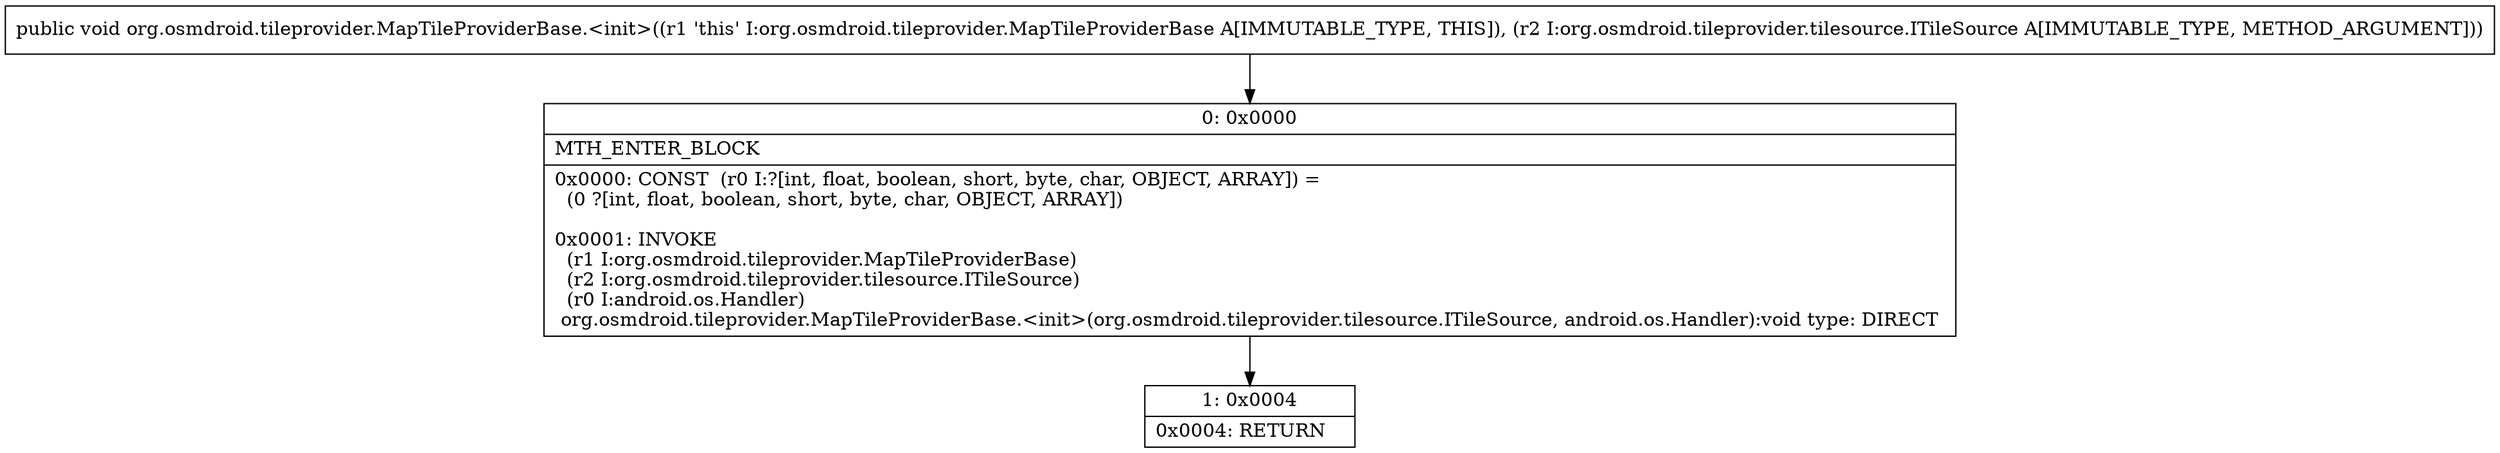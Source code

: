 digraph "CFG fororg.osmdroid.tileprovider.MapTileProviderBase.\<init\>(Lorg\/osmdroid\/tileprovider\/tilesource\/ITileSource;)V" {
Node_0 [shape=record,label="{0\:\ 0x0000|MTH_ENTER_BLOCK\l|0x0000: CONST  (r0 I:?[int, float, boolean, short, byte, char, OBJECT, ARRAY]) = \l  (0 ?[int, float, boolean, short, byte, char, OBJECT, ARRAY])\l \l0x0001: INVOKE  \l  (r1 I:org.osmdroid.tileprovider.MapTileProviderBase)\l  (r2 I:org.osmdroid.tileprovider.tilesource.ITileSource)\l  (r0 I:android.os.Handler)\l org.osmdroid.tileprovider.MapTileProviderBase.\<init\>(org.osmdroid.tileprovider.tilesource.ITileSource, android.os.Handler):void type: DIRECT \l}"];
Node_1 [shape=record,label="{1\:\ 0x0004|0x0004: RETURN   \l}"];
MethodNode[shape=record,label="{public void org.osmdroid.tileprovider.MapTileProviderBase.\<init\>((r1 'this' I:org.osmdroid.tileprovider.MapTileProviderBase A[IMMUTABLE_TYPE, THIS]), (r2 I:org.osmdroid.tileprovider.tilesource.ITileSource A[IMMUTABLE_TYPE, METHOD_ARGUMENT])) }"];
MethodNode -> Node_0;
Node_0 -> Node_1;
}

